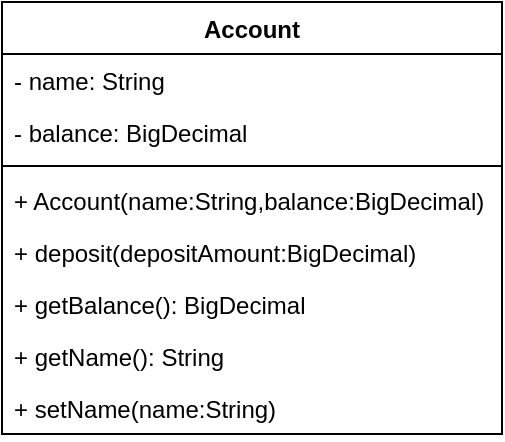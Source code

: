 <mxfile version="20.0.4" type="device"><diagram id="lJSqg2qq-HvC3hXaLrgt" name="Page-1"><mxGraphModel dx="868" dy="524" grid="1" gridSize="10" guides="1" tooltips="1" connect="1" arrows="1" fold="1" page="1" pageScale="1" pageWidth="850" pageHeight="1100" math="0" shadow="0"><root><mxCell id="0"/><mxCell id="1" parent="0"/><mxCell id="Kqrv7oQPX_Z9wupVuC3T-1" value="Account" style="swimlane;fontStyle=1;align=center;verticalAlign=top;childLayout=stackLayout;horizontal=1;startSize=26;horizontalStack=0;resizeParent=1;resizeParentMax=0;resizeLast=0;collapsible=1;marginBottom=0;" vertex="1" parent="1"><mxGeometry x="345" y="60" width="250" height="216" as="geometry"/></mxCell><mxCell id="Kqrv7oQPX_Z9wupVuC3T-2" value="- name: String " style="text;strokeColor=none;fillColor=none;align=left;verticalAlign=top;spacingLeft=4;spacingRight=4;overflow=hidden;rotatable=0;points=[[0,0.5],[1,0.5]];portConstraint=eastwest;" vertex="1" parent="Kqrv7oQPX_Z9wupVuC3T-1"><mxGeometry y="26" width="250" height="26" as="geometry"/></mxCell><mxCell id="Kqrv7oQPX_Z9wupVuC3T-5" value="- balance: BigDecimal" style="text;strokeColor=none;fillColor=none;align=left;verticalAlign=top;spacingLeft=4;spacingRight=4;overflow=hidden;rotatable=0;points=[[0,0.5],[1,0.5]];portConstraint=eastwest;" vertex="1" parent="Kqrv7oQPX_Z9wupVuC3T-1"><mxGeometry y="52" width="250" height="26" as="geometry"/></mxCell><mxCell id="Kqrv7oQPX_Z9wupVuC3T-3" value="" style="line;strokeWidth=1;fillColor=none;align=left;verticalAlign=middle;spacingTop=-1;spacingLeft=3;spacingRight=3;rotatable=0;labelPosition=right;points=[];portConstraint=eastwest;" vertex="1" parent="Kqrv7oQPX_Z9wupVuC3T-1"><mxGeometry y="78" width="250" height="8" as="geometry"/></mxCell><mxCell id="Kqrv7oQPX_Z9wupVuC3T-4" value="+ Account(name:String,balance:BigDecimal)" style="text;strokeColor=none;fillColor=none;align=left;verticalAlign=top;spacingLeft=4;spacingRight=4;overflow=hidden;rotatable=0;points=[[0,0.5],[1,0.5]];portConstraint=eastwest;" vertex="1" parent="Kqrv7oQPX_Z9wupVuC3T-1"><mxGeometry y="86" width="250" height="26" as="geometry"/></mxCell><mxCell id="Kqrv7oQPX_Z9wupVuC3T-7" value="+ deposit(depositAmount:BigDecimal)" style="text;strokeColor=none;fillColor=none;align=left;verticalAlign=top;spacingLeft=4;spacingRight=4;overflow=hidden;rotatable=0;points=[[0,0.5],[1,0.5]];portConstraint=eastwest;" vertex="1" parent="Kqrv7oQPX_Z9wupVuC3T-1"><mxGeometry y="112" width="250" height="26" as="geometry"/></mxCell><mxCell id="Kqrv7oQPX_Z9wupVuC3T-6" value="+ getBalance(): BigDecimal" style="text;strokeColor=none;fillColor=none;align=left;verticalAlign=top;spacingLeft=4;spacingRight=4;overflow=hidden;rotatable=0;points=[[0,0.5],[1,0.5]];portConstraint=eastwest;" vertex="1" parent="Kqrv7oQPX_Z9wupVuC3T-1"><mxGeometry y="138" width="250" height="26" as="geometry"/></mxCell><mxCell id="Kqrv7oQPX_Z9wupVuC3T-9" value="+ getName(): String" style="text;strokeColor=none;fillColor=none;align=left;verticalAlign=top;spacingLeft=4;spacingRight=4;overflow=hidden;rotatable=0;points=[[0,0.5],[1,0.5]];portConstraint=eastwest;" vertex="1" parent="Kqrv7oQPX_Z9wupVuC3T-1"><mxGeometry y="164" width="250" height="26" as="geometry"/></mxCell><mxCell id="Kqrv7oQPX_Z9wupVuC3T-8" value="+ setName(name:String)" style="text;strokeColor=none;fillColor=none;align=left;verticalAlign=top;spacingLeft=4;spacingRight=4;overflow=hidden;rotatable=0;points=[[0,0.5],[1,0.5]];portConstraint=eastwest;" vertex="1" parent="Kqrv7oQPX_Z9wupVuC3T-1"><mxGeometry y="190" width="250" height="26" as="geometry"/></mxCell></root></mxGraphModel></diagram></mxfile>